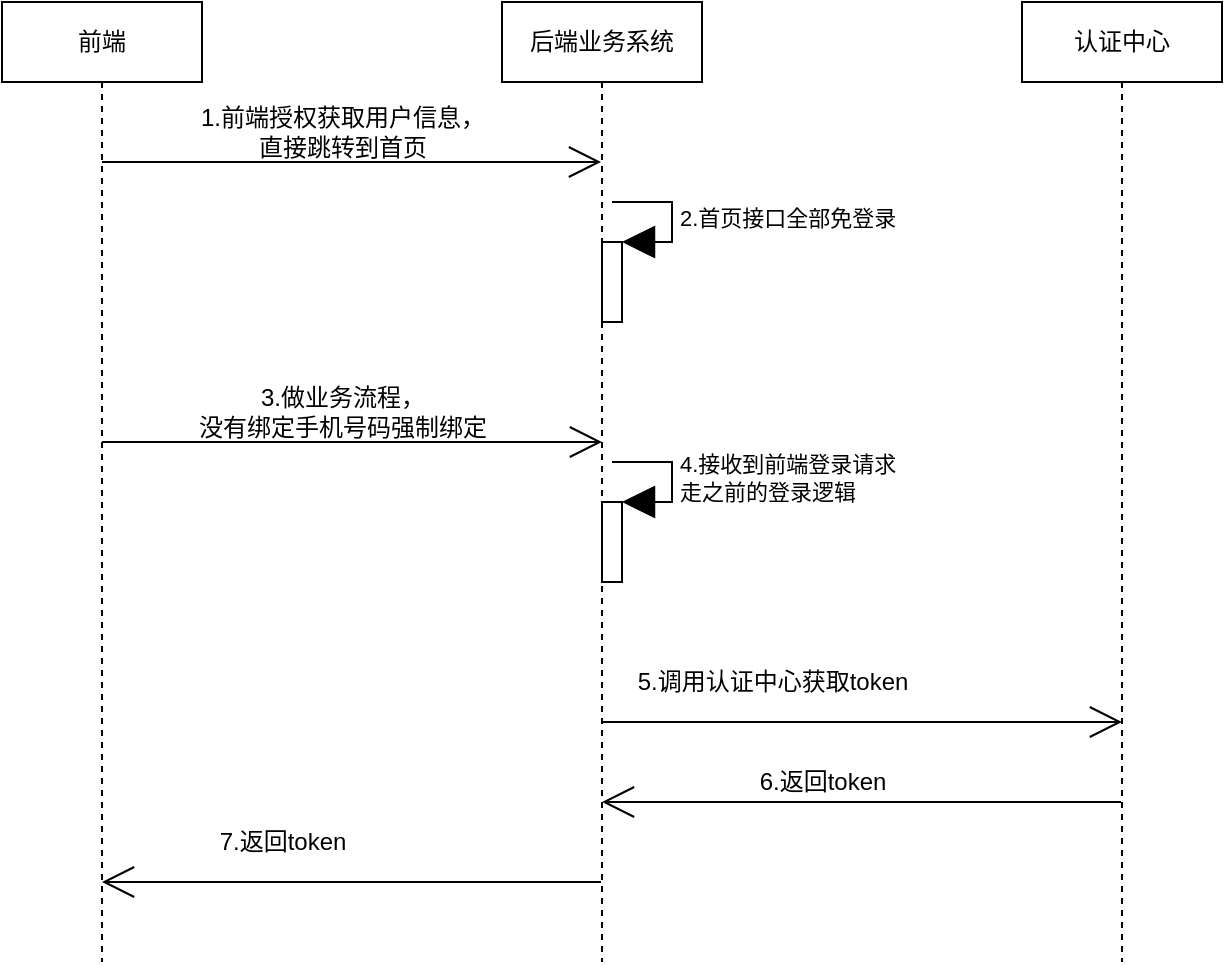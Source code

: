 <mxfile version="15.3.6" type="github">
  <diagram id="Z0dqNzxHzJdANFM7R98v" name="Page-1">
    <mxGraphModel dx="807" dy="557" grid="1" gridSize="10" guides="1" tooltips="1" connect="1" arrows="1" fold="1" page="1" pageScale="1" pageWidth="827" pageHeight="1169" math="0" shadow="0">
      <root>
        <mxCell id="0" />
        <mxCell id="1" parent="0" />
        <mxCell id="jMgBxGln2_1xjkJZu6p0-4" style="edgeStyle=none;curved=1;rounded=0;orthogonalLoop=1;jettySize=auto;html=1;endArrow=open;startSize=14;endSize=14;sourcePerimeterSpacing=8;targetPerimeterSpacing=8;" edge="1" parent="1" source="jMgBxGln2_1xjkJZu6p0-1" target="jMgBxGln2_1xjkJZu6p0-2">
          <mxGeometry relative="1" as="geometry">
            <Array as="points">
              <mxPoint x="210" y="160" />
            </Array>
          </mxGeometry>
        </mxCell>
        <mxCell id="jMgBxGln2_1xjkJZu6p0-1" value="前端" style="shape=umlLifeline;perimeter=lifelinePerimeter;whiteSpace=wrap;html=1;container=1;collapsible=0;recursiveResize=0;outlineConnect=0;hachureGap=4;pointerEvents=0;" vertex="1" parent="1">
          <mxGeometry x="70" y="80" width="100" height="480" as="geometry" />
        </mxCell>
        <mxCell id="jMgBxGln2_1xjkJZu6p0-15" style="edgeStyle=none;curved=1;rounded=0;orthogonalLoop=1;jettySize=auto;html=1;endArrow=open;startSize=14;endSize=14;sourcePerimeterSpacing=8;targetPerimeterSpacing=8;" edge="1" parent="1" source="jMgBxGln2_1xjkJZu6p0-2" target="jMgBxGln2_1xjkJZu6p0-1">
          <mxGeometry relative="1" as="geometry">
            <Array as="points">
              <mxPoint x="210" y="520" />
            </Array>
          </mxGeometry>
        </mxCell>
        <mxCell id="jMgBxGln2_1xjkJZu6p0-2" value="后端业务系统" style="shape=umlLifeline;perimeter=lifelinePerimeter;whiteSpace=wrap;html=1;container=1;collapsible=0;recursiveResize=0;outlineConnect=0;hachureGap=4;pointerEvents=0;" vertex="1" parent="1">
          <mxGeometry x="320" y="80" width="100" height="480" as="geometry" />
        </mxCell>
        <mxCell id="jMgBxGln2_1xjkJZu6p0-6" value="" style="html=1;points=[];perimeter=orthogonalPerimeter;hachureGap=4;pointerEvents=0;" vertex="1" parent="jMgBxGln2_1xjkJZu6p0-2">
          <mxGeometry x="50" y="120" width="10" height="40" as="geometry" />
        </mxCell>
        <mxCell id="jMgBxGln2_1xjkJZu6p0-7" value="2.首页接口全部免登录" style="edgeStyle=orthogonalEdgeStyle;html=1;align=left;spacingLeft=2;endArrow=block;rounded=0;entryX=1;entryY=0;startSize=14;endSize=14;sourcePerimeterSpacing=8;targetPerimeterSpacing=8;" edge="1" target="jMgBxGln2_1xjkJZu6p0-6" parent="jMgBxGln2_1xjkJZu6p0-2">
          <mxGeometry relative="1" as="geometry">
            <mxPoint x="55" y="100" as="sourcePoint" />
            <Array as="points">
              <mxPoint x="85" y="100" />
            </Array>
          </mxGeometry>
        </mxCell>
        <mxCell id="jMgBxGln2_1xjkJZu6p0-10" value="" style="html=1;points=[];perimeter=orthogonalPerimeter;hachureGap=4;pointerEvents=0;" vertex="1" parent="jMgBxGln2_1xjkJZu6p0-2">
          <mxGeometry x="50" y="250" width="10" height="40" as="geometry" />
        </mxCell>
        <mxCell id="jMgBxGln2_1xjkJZu6p0-11" value="4.接收到前端登录请求&lt;br&gt;走之前的登录逻辑" style="edgeStyle=orthogonalEdgeStyle;html=1;align=left;spacingLeft=2;endArrow=block;rounded=0;entryX=1;entryY=0;startSize=14;endSize=14;sourcePerimeterSpacing=8;targetPerimeterSpacing=8;" edge="1" target="jMgBxGln2_1xjkJZu6p0-10" parent="jMgBxGln2_1xjkJZu6p0-2">
          <mxGeometry relative="1" as="geometry">
            <mxPoint x="55" y="230" as="sourcePoint" />
            <Array as="points">
              <mxPoint x="85" y="230" />
            </Array>
          </mxGeometry>
        </mxCell>
        <mxCell id="jMgBxGln2_1xjkJZu6p0-16" style="edgeStyle=none;curved=1;rounded=0;orthogonalLoop=1;jettySize=auto;html=1;endArrow=open;startSize=14;endSize=14;sourcePerimeterSpacing=8;targetPerimeterSpacing=8;" edge="1" parent="1" source="jMgBxGln2_1xjkJZu6p0-3" target="jMgBxGln2_1xjkJZu6p0-2">
          <mxGeometry relative="1" as="geometry">
            <Array as="points">
              <mxPoint x="540" y="480" />
            </Array>
          </mxGeometry>
        </mxCell>
        <mxCell id="jMgBxGln2_1xjkJZu6p0-3" value="认证中心" style="shape=umlLifeline;perimeter=lifelinePerimeter;whiteSpace=wrap;html=1;container=1;collapsible=0;recursiveResize=0;outlineConnect=0;hachureGap=4;pointerEvents=0;" vertex="1" parent="1">
          <mxGeometry x="580" y="80" width="100" height="480" as="geometry" />
        </mxCell>
        <mxCell id="jMgBxGln2_1xjkJZu6p0-5" value="1.前端授权获取用户信息，&lt;br&gt;直接跳转到首页" style="text;html=1;align=center;verticalAlign=middle;resizable=0;points=[];autosize=1;strokeColor=none;fillColor=none;" vertex="1" parent="1">
          <mxGeometry x="160" y="130" width="160" height="30" as="geometry" />
        </mxCell>
        <mxCell id="jMgBxGln2_1xjkJZu6p0-8" style="edgeStyle=none;curved=1;rounded=0;orthogonalLoop=1;jettySize=auto;html=1;endArrow=open;startSize=14;endSize=14;sourcePerimeterSpacing=8;targetPerimeterSpacing=8;" edge="1" parent="1">
          <mxGeometry relative="1" as="geometry">
            <mxPoint x="120" y="300" as="sourcePoint" />
            <mxPoint x="370" y="300" as="targetPoint" />
            <Array as="points">
              <mxPoint x="210.5" y="300" />
            </Array>
          </mxGeometry>
        </mxCell>
        <mxCell id="jMgBxGln2_1xjkJZu6p0-9" value="3.做业务流程，&lt;br&gt;没有绑定手机号码强制绑定" style="text;html=1;align=center;verticalAlign=middle;resizable=0;points=[];autosize=1;strokeColor=none;fillColor=none;" vertex="1" parent="1">
          <mxGeometry x="160" y="270" width="160" height="30" as="geometry" />
        </mxCell>
        <mxCell id="jMgBxGln2_1xjkJZu6p0-12" style="edgeStyle=none;curved=1;rounded=0;orthogonalLoop=1;jettySize=auto;html=1;endArrow=open;startSize=14;endSize=14;sourcePerimeterSpacing=8;targetPerimeterSpacing=8;" edge="1" parent="1" source="jMgBxGln2_1xjkJZu6p0-2">
          <mxGeometry relative="1" as="geometry">
            <mxPoint x="380" y="440" as="sourcePoint" />
            <mxPoint x="630" y="440" as="targetPoint" />
            <Array as="points">
              <mxPoint x="470.5" y="440" />
            </Array>
          </mxGeometry>
        </mxCell>
        <mxCell id="jMgBxGln2_1xjkJZu6p0-13" value="5.调用认证中心获取token" style="text;html=1;align=center;verticalAlign=middle;resizable=0;points=[];autosize=1;strokeColor=none;fillColor=none;" vertex="1" parent="1">
          <mxGeometry x="380" y="410" width="150" height="20" as="geometry" />
        </mxCell>
        <mxCell id="jMgBxGln2_1xjkJZu6p0-17" value="6.返回token" style="text;html=1;align=center;verticalAlign=middle;resizable=0;points=[];autosize=1;strokeColor=none;fillColor=none;" vertex="1" parent="1">
          <mxGeometry x="440" y="460" width="80" height="20" as="geometry" />
        </mxCell>
        <mxCell id="jMgBxGln2_1xjkJZu6p0-19" value="7.返回token" style="text;html=1;align=center;verticalAlign=middle;resizable=0;points=[];autosize=1;strokeColor=none;fillColor=none;" vertex="1" parent="1">
          <mxGeometry x="170" y="490" width="80" height="20" as="geometry" />
        </mxCell>
      </root>
    </mxGraphModel>
  </diagram>
</mxfile>
